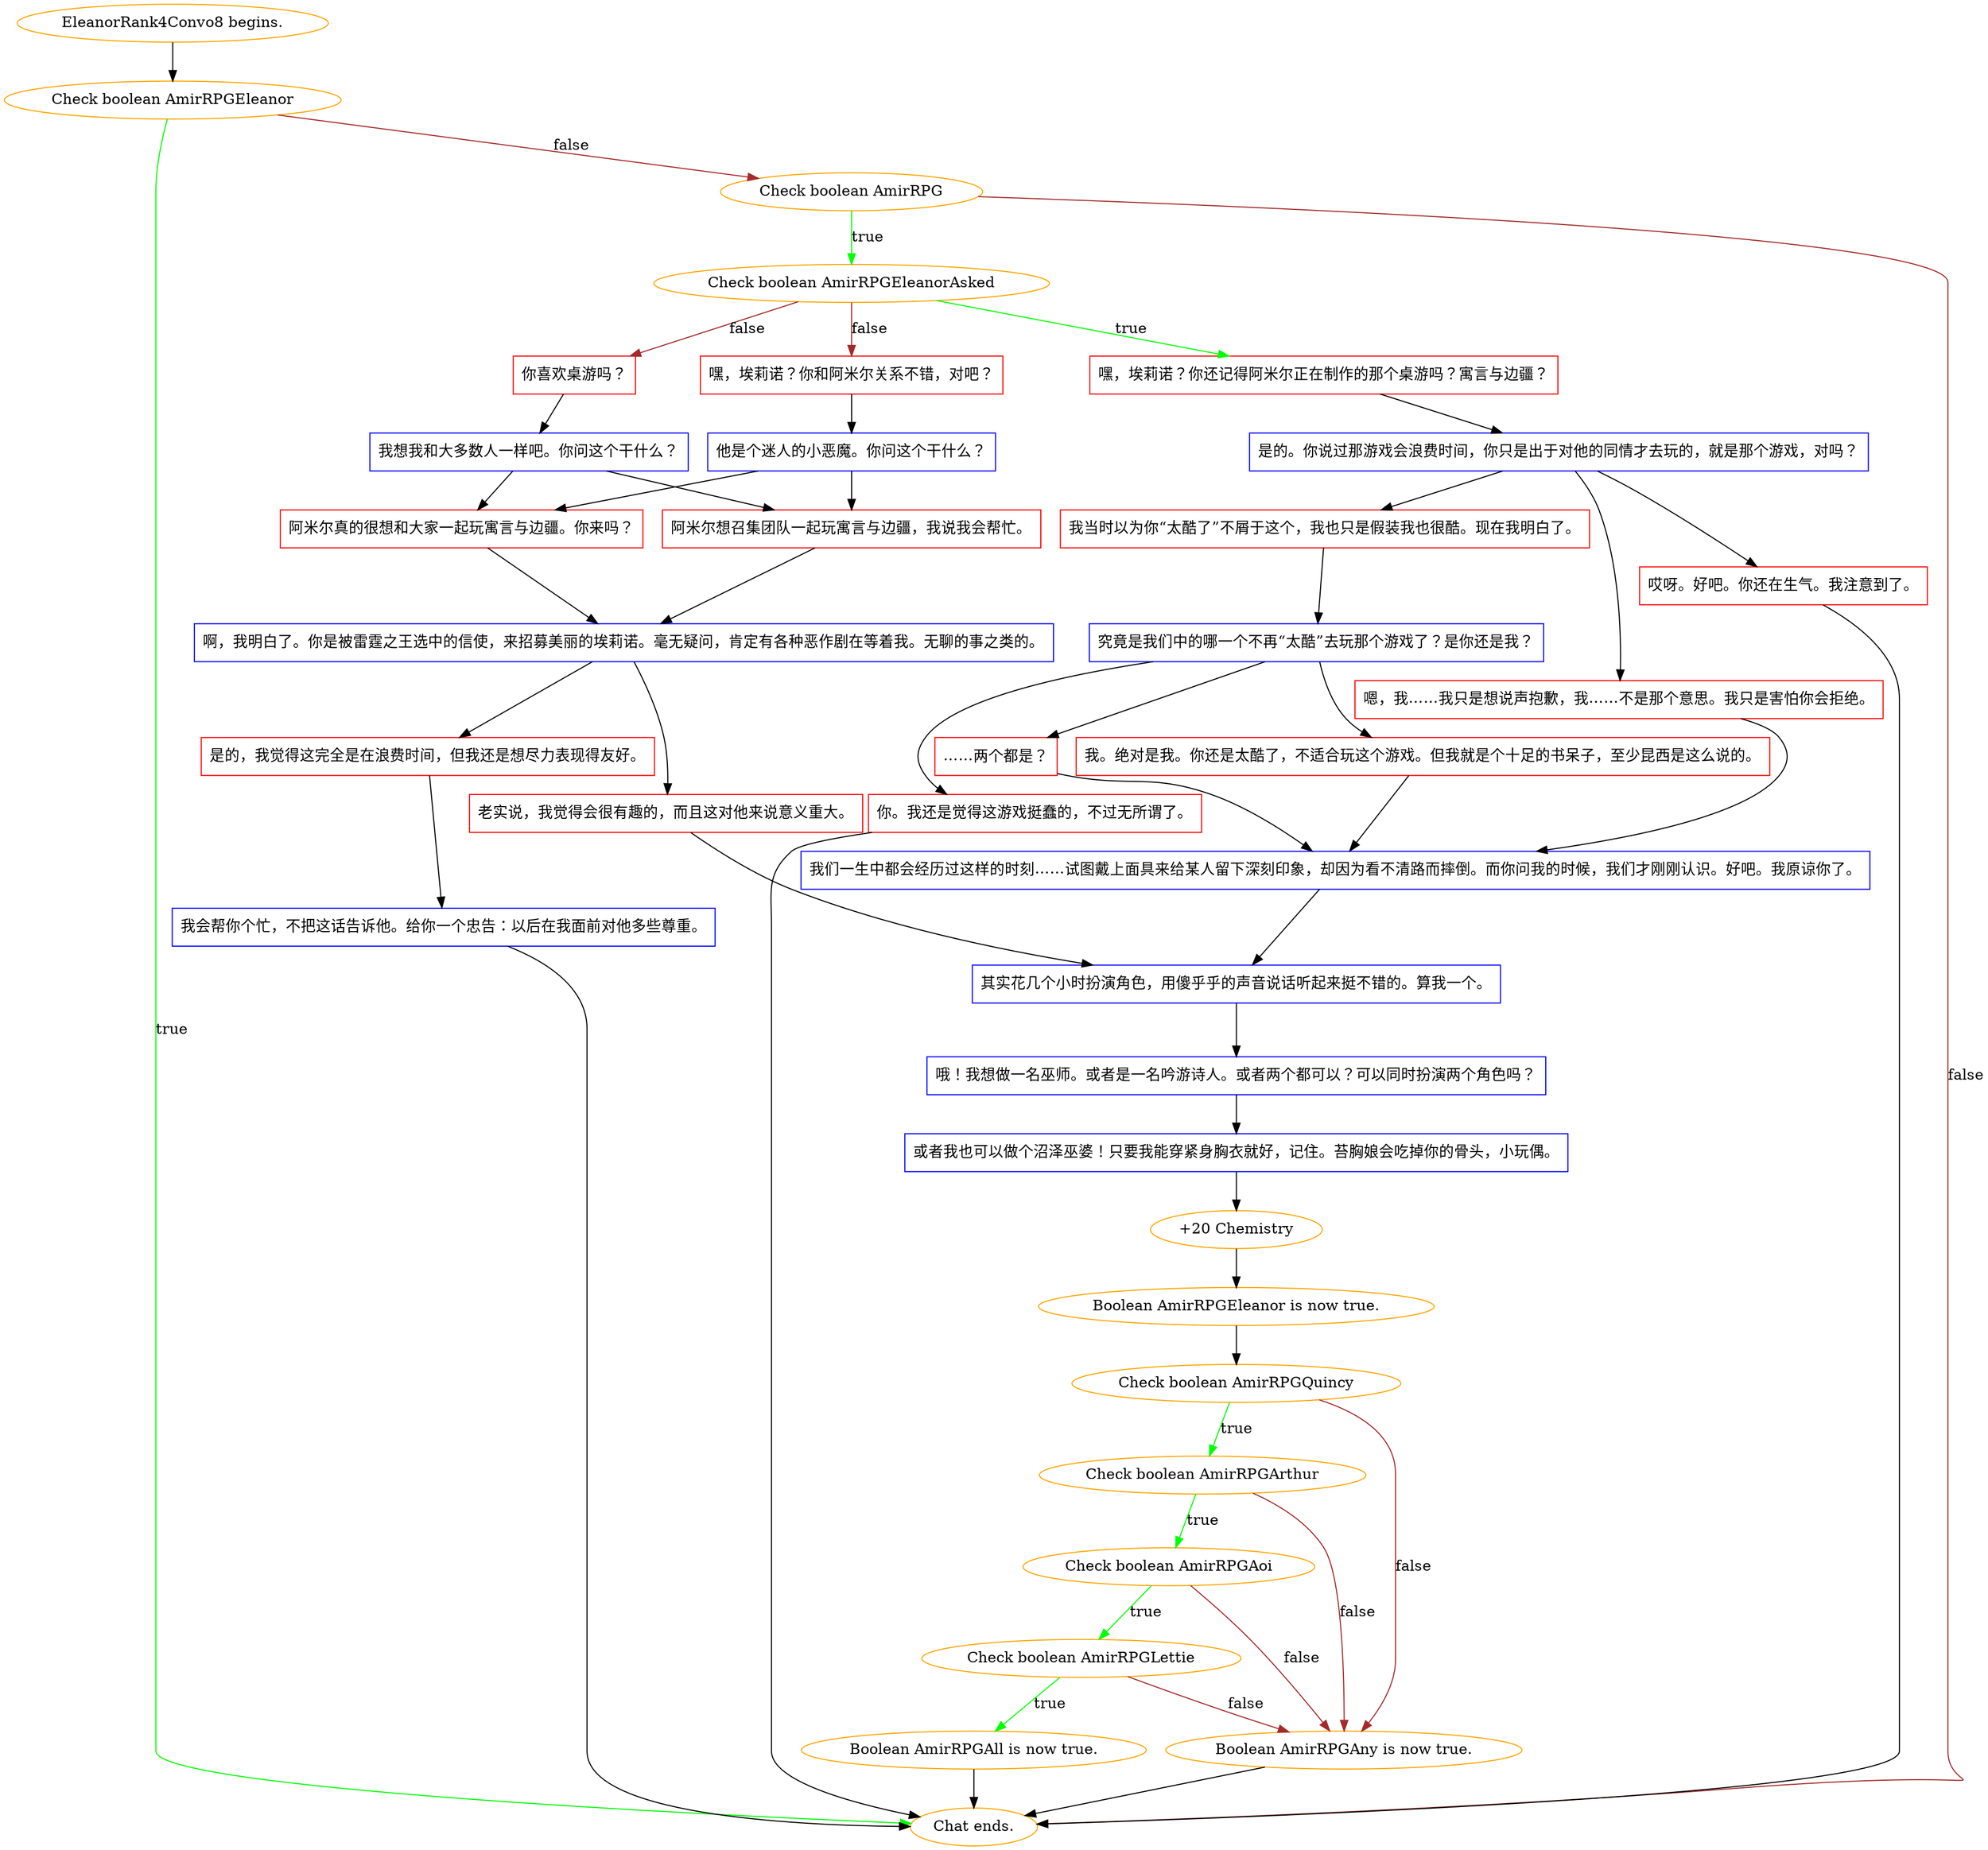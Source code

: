 digraph {
	"EleanorRank4Convo8 begins." [color=orange];
		"EleanorRank4Convo8 begins." -> j1650638022;
	j1650638022 [label="Check boolean AmirRPGEleanor",color=orange];
		j1650638022 -> "Chat ends." [label=true,color=green];
		j1650638022 -> j3079612182 [label=false,color=brown];
	"Chat ends." [color=orange];
	j3079612182 [label="Check boolean AmirRPG",color=orange];
		j3079612182 -> j1871124460 [label=true,color=green];
		j3079612182 -> "Chat ends." [label=false,color=brown];
	j1871124460 [label="Check boolean AmirRPGEleanorAsked",color=orange];
		j1871124460 -> j3126822217 [label=true,color=green];
		j1871124460 -> j433874217 [label=false,color=brown];
		j1871124460 -> j3921340123 [label=false,color=brown];
	j3126822217 [label="嘿，埃莉诺？你还记得阿米尔正在制作的那个桌游吗？寓言与边疆？",shape=box,color=red];
		j3126822217 -> j2723899699;
	j433874217 [label="嘿，埃莉诺？你和阿米尔关系不错，对吧？",shape=box,color=red];
		j433874217 -> j2650803104;
	j3921340123 [label="你喜欢桌游吗？",shape=box,color=red];
		j3921340123 -> j2017415695;
	j2723899699 [label="是的。你说过那游戏会浪费时间，你只是出于对他的同情才去玩的，就是那个游戏，对吗？",shape=box,color=blue];
		j2723899699 -> j1250694775;
		j2723899699 -> j3606208976;
		j2723899699 -> j301349018;
	j2650803104 [label="他是个迷人的小恶魔。你问这个干什么？",shape=box,color=blue];
		j2650803104 -> j3487833384;
		j2650803104 -> j914980705;
	j2017415695 [label="我想我和大多数人一样吧。你问这个干什么？",shape=box,color=blue];
		j2017415695 -> j3487833384;
		j2017415695 -> j914980705;
	j1250694775 [label="哎呀。好吧。你还在生气。我注意到了。",shape=box,color=red];
		j1250694775 -> "Chat ends.";
	j3606208976 [label="我当时以为你“太酷了”不屑于这个，我也只是假装我也很酷。现在我明白了。",shape=box,color=red];
		j3606208976 -> j2217061776;
	j301349018 [label="嗯，我……我只是想说声抱歉，我……不是那个意思。我只是害怕你会拒绝。",shape=box,color=red];
		j301349018 -> j1451579295;
	j3487833384 [label="阿米尔想召集团队一起玩寓言与边疆，我说我会帮忙。",shape=box,color=red];
		j3487833384 -> j572467865;
	j914980705 [label="阿米尔真的很想和大家一起玩寓言与边疆。你来吗？",shape=box,color=red];
		j914980705 -> j572467865;
	j2217061776 [label="究竟是我们中的哪一个不再“太酷”去玩那个游戏了？是你还是我？",shape=box,color=blue];
		j2217061776 -> j203838929;
		j2217061776 -> j3655194497;
		j2217061776 -> j3397037990;
	j1451579295 [label="我们一生中都会经历过这样的时刻……试图戴上面具来给某人留下深刻印象，却因为看不清路而摔倒。而你问我的时候，我们才刚刚认识。好吧。我原谅你了。",shape=box,color=blue];
		j1451579295 -> j1261843323;
	j572467865 [label="啊，我明白了。你是被雷霆之王选中的信使，来招募美丽的埃莉诺。毫无疑问，肯定有各种恶作剧在等着我。无聊的事之类的。",shape=box,color=blue];
		j572467865 -> j226928585;
		j572467865 -> j1623785971;
	j203838929 [label="你。我还是觉得这游戏挺蠢的，不过无所谓了。",shape=box,color=red];
		j203838929 -> "Chat ends.";
	j3655194497 [label="我。绝对是我。你还是太酷了，不适合玩这个游戏。但我就是个十足的书呆子，至少昆西是这么说的。",shape=box,color=red];
		j3655194497 -> j1451579295;
	j3397037990 [label="……两个都是？",shape=box,color=red];
		j3397037990 -> j1451579295;
	j1261843323 [label="其实花几个小时扮演角色，用傻乎乎的声音说话听起来挺不错的。算我一个。",shape=box,color=blue];
		j1261843323 -> j383318590;
	j226928585 [label="老实说，我觉得会很有趣的，而且这对他来说意义重大。",shape=box,color=red];
		j226928585 -> j1261843323;
	j1623785971 [label="是的，我觉得这完全是在浪费时间，但我还是想尽力表现得友好。",shape=box,color=red];
		j1623785971 -> j1621461914;
	j383318590 [label="哦！我想做一名巫师。或者是一名吟游诗人。或者两个都可以？可以同时扮演两个角色吗？",shape=box,color=blue];
		j383318590 -> j986793760;
	j1621461914 [label="我会帮你个忙，不把这话告诉他。给你一个忠告：以后在我面前对他多些尊重。",shape=box,color=blue];
		j1621461914 -> "Chat ends.";
	j986793760 [label="或者我也可以做个沼泽巫婆！只要我能穿紧身胸衣就好，记住。苔胸娘会吃掉你的骨头，小玩偶。",shape=box,color=blue];
		j986793760 -> j465888453;
	j465888453 [label="+20 Chemistry",color=orange];
		j465888453 -> j3536246707;
	j3536246707 [label="Boolean AmirRPGEleanor is now true.",color=orange];
		j3536246707 -> j341292291;
	j341292291 [label="Check boolean AmirRPGQuincy",color=orange];
		j341292291 -> j3041201257 [label=true,color=green];
		j341292291 -> j1992773596 [label=false,color=brown];
	j3041201257 [label="Check boolean AmirRPGArthur",color=orange];
		j3041201257 -> j3736142330 [label=true,color=green];
		j3041201257 -> j1992773596 [label=false,color=brown];
	j1992773596 [label="Boolean AmirRPGAny is now true.",color=orange];
		j1992773596 -> "Chat ends.";
	j3736142330 [label="Check boolean AmirRPGAoi",color=orange];
		j3736142330 -> j3776937837 [label=true,color=green];
		j3736142330 -> j1992773596 [label=false,color=brown];
	j3776937837 [label="Check boolean AmirRPGLettie",color=orange];
		j3776937837 -> j2677000302 [label=true,color=green];
		j3776937837 -> j1992773596 [label=false,color=brown];
	j2677000302 [label="Boolean AmirRPGAll is now true.",color=orange];
		j2677000302 -> "Chat ends.";
}